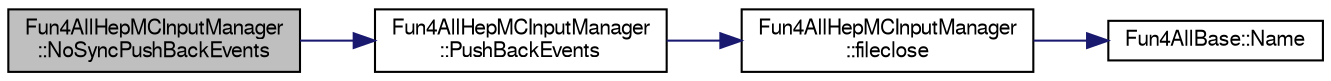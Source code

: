 digraph "Fun4AllHepMCInputManager::NoSyncPushBackEvents"
{
  bgcolor="transparent";
  edge [fontname="FreeSans",fontsize="10",labelfontname="FreeSans",labelfontsize="10"];
  node [fontname="FreeSans",fontsize="10",shape=record];
  rankdir="LR";
  Node1 [label="Fun4AllHepMCInputManager\l::NoSyncPushBackEvents",height=0.2,width=0.4,color="black", fillcolor="grey75", style="filled" fontcolor="black"];
  Node1 -> Node2 [color="midnightblue",fontsize="10",style="solid",fontname="FreeSans"];
  Node2 [label="Fun4AllHepMCInputManager\l::PushBackEvents",height=0.2,width=0.4,color="black",URL="$d6/d6f/classFun4AllHepMCInputManager.html#a13e980270840f354ddd73834d9f90fc2"];
  Node2 -> Node3 [color="midnightblue",fontsize="10",style="solid",fontname="FreeSans"];
  Node3 [label="Fun4AllHepMCInputManager\l::fileclose",height=0.2,width=0.4,color="black",URL="$d6/d6f/classFun4AllHepMCInputManager.html#a1bde483df8980d46f5927a109ace2635"];
  Node3 -> Node4 [color="midnightblue",fontsize="10",style="solid",fontname="FreeSans"];
  Node4 [label="Fun4AllBase::Name",height=0.2,width=0.4,color="black",URL="$d5/dec/classFun4AllBase.html#a41f9ac377743d046f590617fd6f4f0ed",tooltip="Returns the name of this module. "];
}
